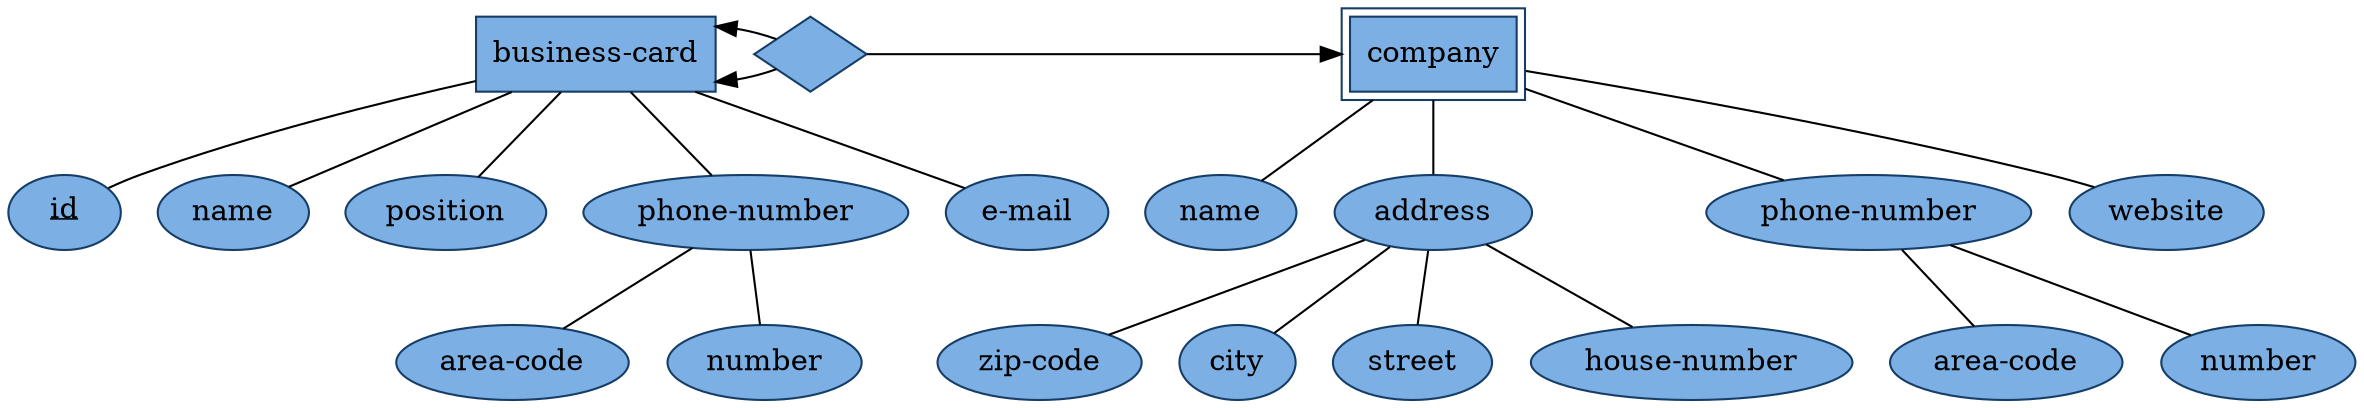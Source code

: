 # Note: since there is no double-arrow in Graphviz, I add two connections between entities in case of 1:n or n:m relationships

digraph business_cards_er {
  node [style=filled, fillcolor="#7cb0e4", color="#153d66"]

  node [shape=box, peripheries=1]; { node[label="business-card"] business_card_entity; }
  node [shape=diamond, peripheries=1]; { node[label=""] business_card_company_relationship; }
  node [shape=box, peripheries=2]; { node[label="company"] company_weak_entity; }
  node [shape=ellipse, peripheries=1]; { node[label=<<u>id</u>>] id_attribute; }
  node [shape=ellipse, peripheries=1]; { node[label="name"] business_card_name_attribute; }
  node [shape=ellipse, peripheries=1]; { node[label="position"] position_attribute; }
  node [shape=ellipse, peripheries=1]; { node[label="phone-number"] business_card_phone_number_attribute; }
  node [shape=ellipse, peripheries=1]; { node[label="area-code"] business_card_area_code_attribute; }
  node [shape=ellipse, peripheries=1]; { node[label="number"] business_card_number_attribute; }
  node [shape=ellipse, peripheries=1]; { node[label="e-mail"] email_attribute; }
  node [shape=ellipse, peripheries=1]; { node[label="name"] company_name_attribute; }
  node [shape=ellipse, peripheries=1]; { node[label="address"] address_attribute; }
  node [shape=ellipse, peripheries=1]; { node[label="zip-code"] zip_code_attribute; }
  node [shape=ellipse, peripheries=1]; { node[label="city"] city_attribute; }
  node [shape=ellipse, peripheries=1]; { node[label="street"] street_attribute; }
  node [shape=ellipse, peripheries=1]; { node[label="house-number"] house_number_attribute; }
  node [shape=ellipse, peripheries=1]; { node[label="phone-number"] company_phone_number_attribute; }
  node [shape=ellipse, peripheries=1]; { node[label="area-code"] company_area_code_attribute; }
  node [shape=ellipse, peripheries=1]; { node[label="number"] company_number_attribute; }
  node [shape=ellipse, peripheries=1]; { node[label="website"] website_attribute; }

  edge[arrowhead=normal]; business_card_entity -> business_card_company_relationship [dir=back];
  edge[arrowhead=normal]; business_card_entity -> business_card_company_relationship [dir=back];
  edge[arrowhead=normal]; business_card_company_relationship -> company_weak_entity;
  edge[arrowhead=none]; business_card_entity -> id_attribute;
  edge[arrowhead=none]; business_card_entity -> business_card_name_attribute;
  edge[arrowhead=none]; business_card_entity -> position_attribute;
  edge[arrowhead=none]; business_card_entity -> business_card_phone_number_attribute;
  edge[arrowhead=none]; business_card_phone_number_attribute -> business_card_area_code_attribute;
  edge[arrowhead=none]; business_card_phone_number_attribute -> business_card_number_attribute;
  edge[arrowhead=none]; business_card_entity -> email_attribute;
  edge[arrowhead=none]; company_weak_entity -> company_name_attribute;
  edge[arrowhead=none]; company_weak_entity -> address_attribute;
  edge[arrowhead=none]; address_attribute -> zip_code_attribute;
  edge[arrowhead=none]; address_attribute -> city_attribute;
  edge[arrowhead=none]; address_attribute -> street_attribute;
  edge[arrowhead=none]; address_attribute -> house_number_attribute;
  edge[arrowhead=none]; company_weak_entity -> company_phone_number_attribute;
  edge[arrowhead=none]; company_phone_number_attribute -> company_area_code_attribute;
  edge[arrowhead=none]; company_phone_number_attribute -> company_number_attribute;
  edge[arrowhead=none]; company_weak_entity -> website_attribute;

  {rank=same; business_card_entity; business_card_company_relationship; company_weak_entity;}
}
